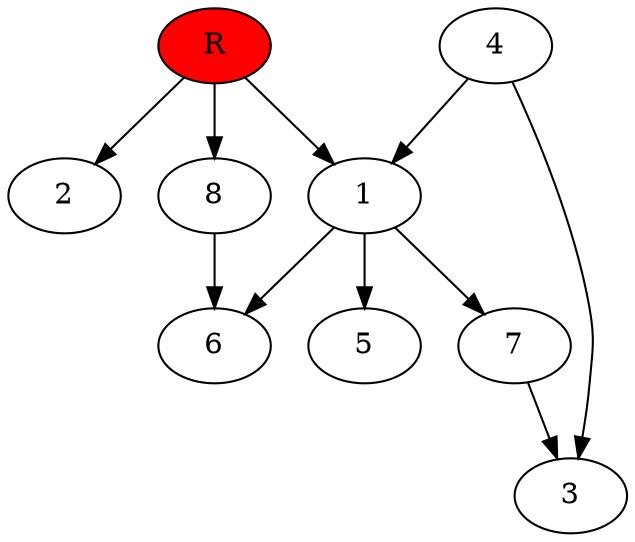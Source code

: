 digraph prb40440 {
	1
	2
	3
	4
	5
	6
	7
	8
	R [fillcolor="#ff0000" style=filled]
	1 -> 5
	1 -> 6
	1 -> 7
	4 -> 1
	4 -> 3
	7 -> 3
	8 -> 6
	R -> 1
	R -> 2
	R -> 8
}
